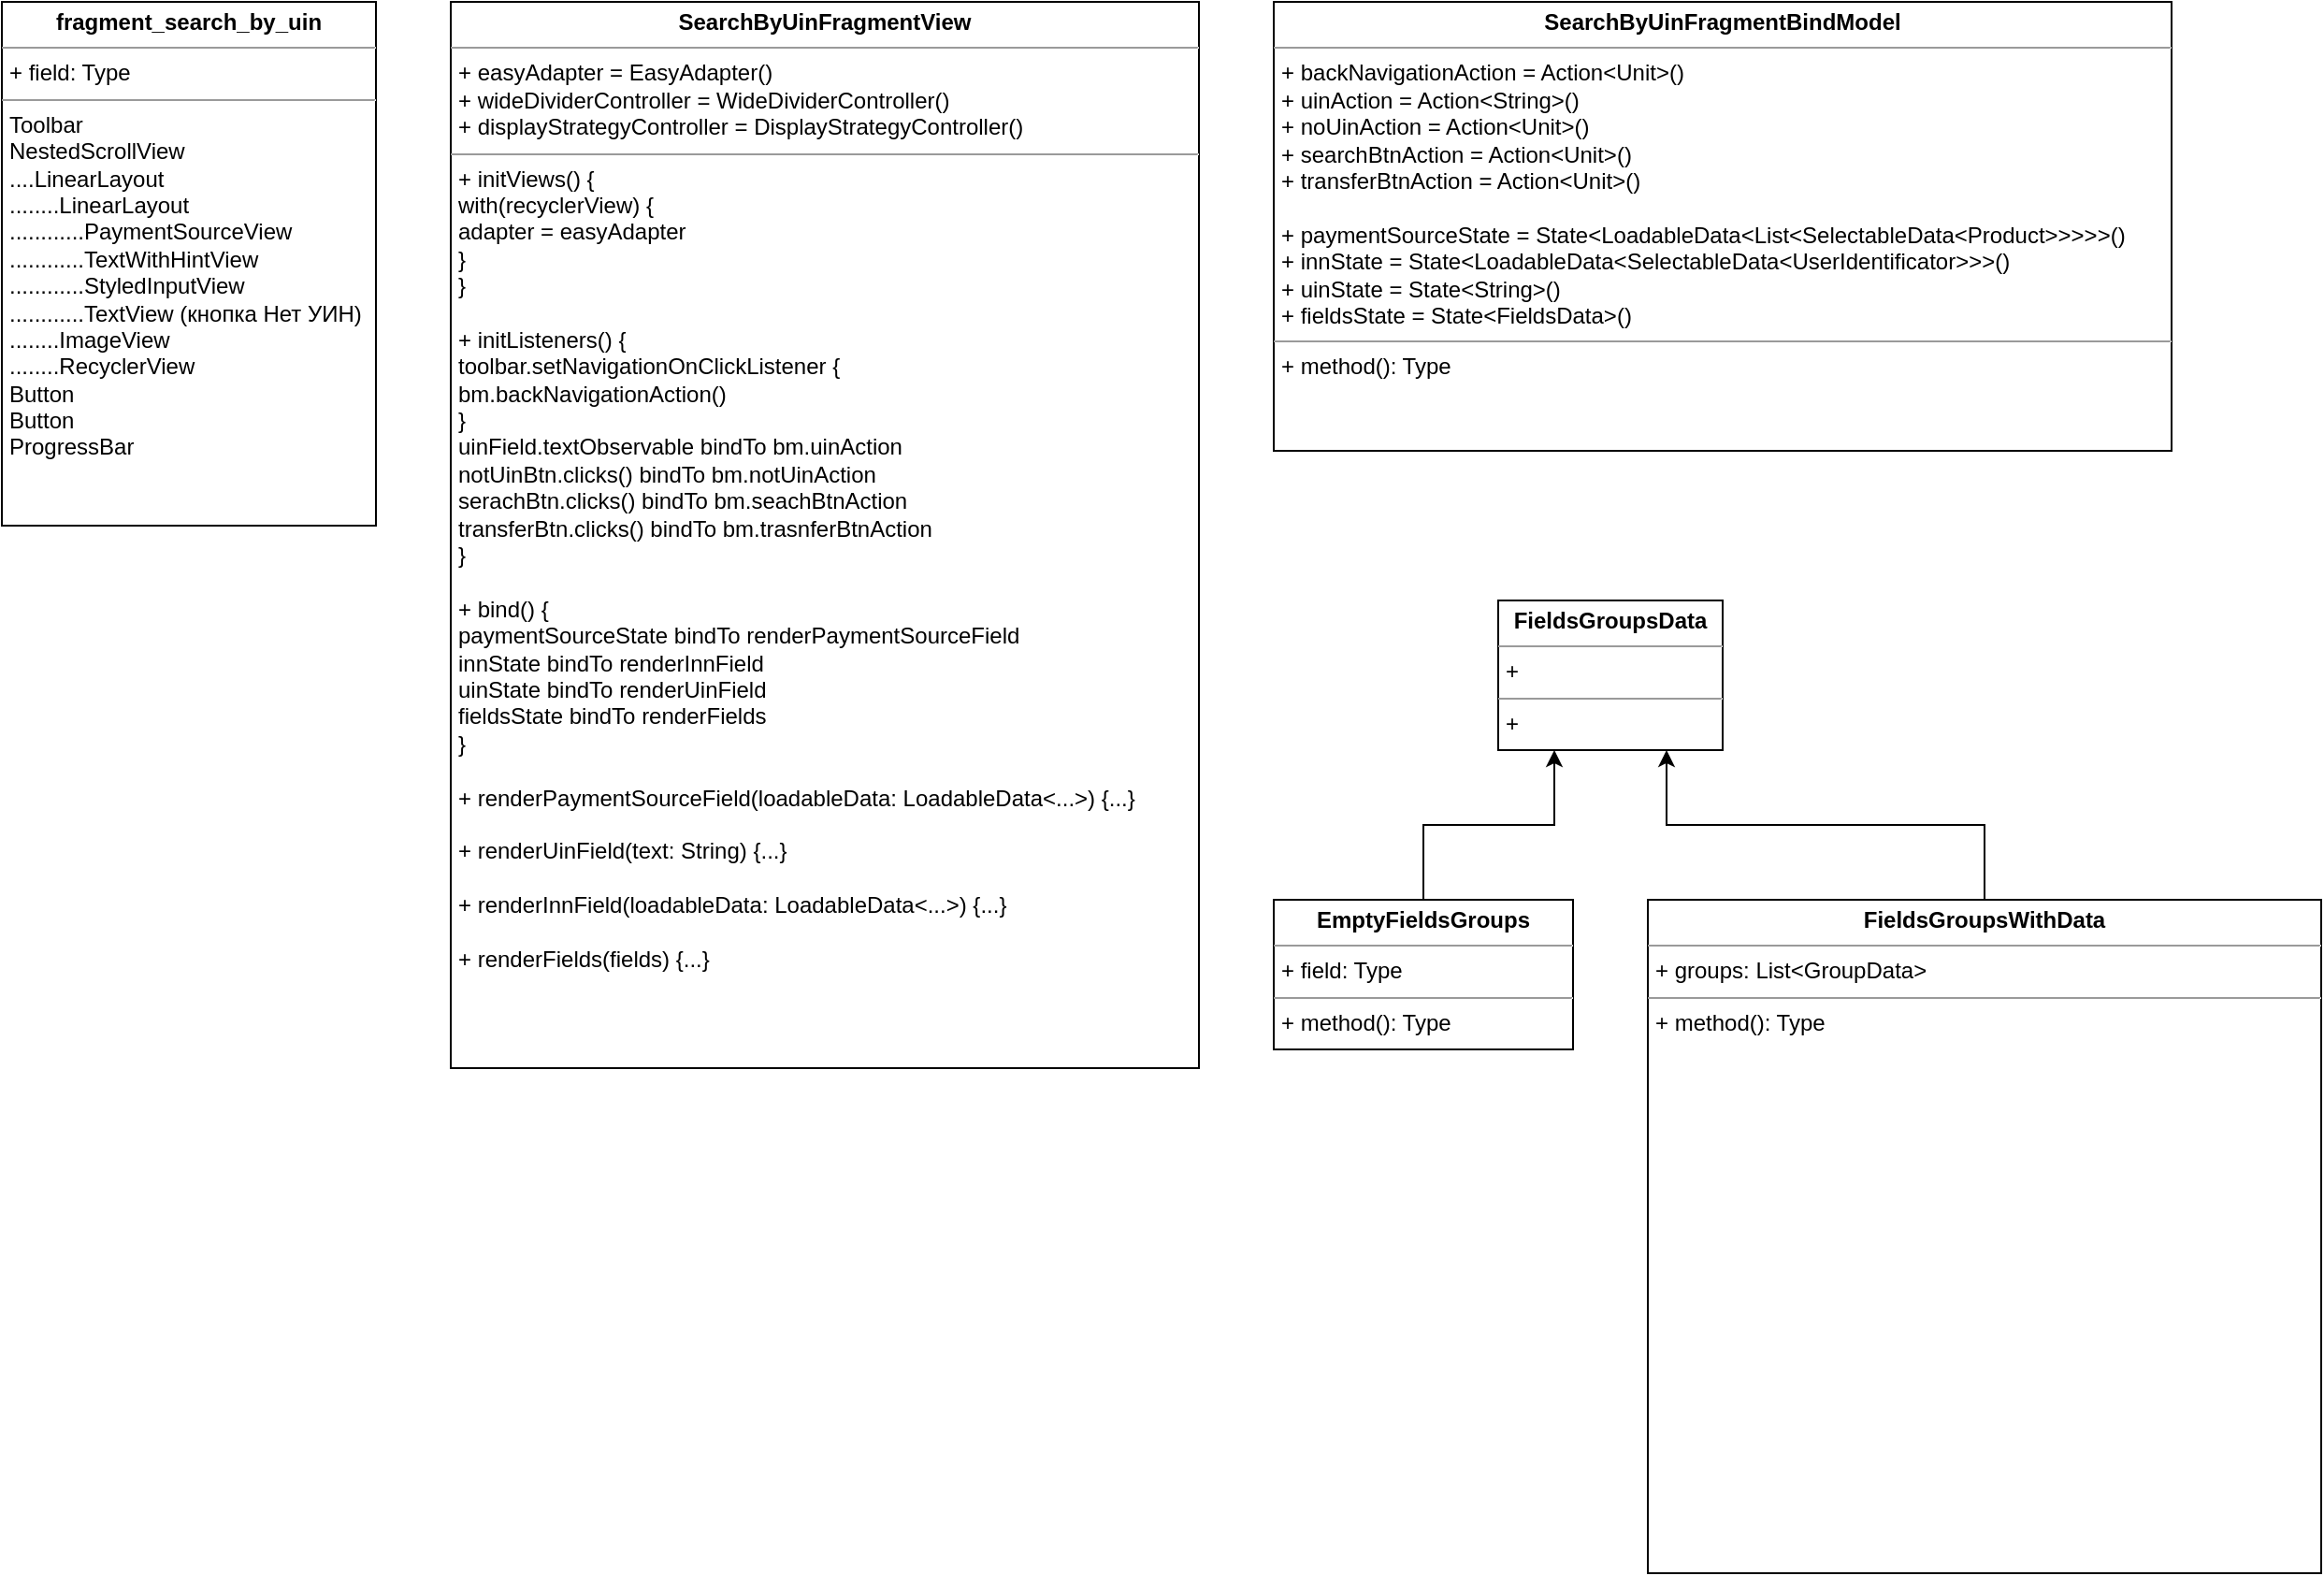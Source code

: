 <mxfile version="20.4.0" type="github">
  <diagram id="2Kyve5OttmHKondvkf3b" name="Страница 1">
    <mxGraphModel dx="823" dy="557" grid="1" gridSize="10" guides="1" tooltips="1" connect="1" arrows="1" fold="1" page="1" pageScale="1" pageWidth="827" pageHeight="1169" math="0" shadow="0">
      <root>
        <mxCell id="0" />
        <mxCell id="1" parent="0" />
        <mxCell id="yFQe9bteWks92KJz_tPR-1" value="&lt;p style=&quot;margin:0px;margin-top:4px;text-align:center;&quot;&gt;&lt;b&gt;fragment_search_by_uin&lt;/b&gt;&lt;/p&gt;&lt;hr size=&quot;1&quot;&gt;&lt;p style=&quot;margin:0px;margin-left:4px;&quot;&gt;+ field: Type&lt;/p&gt;&lt;hr size=&quot;1&quot;&gt;&lt;p style=&quot;margin:0px;margin-left:4px;&quot;&gt;Toolbar&lt;/p&gt;&lt;p style=&quot;margin:0px;margin-left:4px;&quot;&gt;NestedScrollView&lt;/p&gt;&lt;p style=&quot;margin:0px;margin-left:4px;&quot;&gt;....LinearLayout&lt;/p&gt;&lt;p style=&quot;margin:0px;margin-left:4px;&quot;&gt;........LinearLayout&lt;br&gt;&lt;/p&gt;&lt;p style=&quot;margin:0px;margin-left:4px;&quot;&gt;............PaymentSourceView&lt;/p&gt;&lt;p style=&quot;margin:0px;margin-left:4px;&quot;&gt;............TextWithHintView&lt;/p&gt;&lt;p style=&quot;margin:0px;margin-left:4px;&quot;&gt;............StyledInputView&lt;/p&gt;&lt;p style=&quot;margin:0px;margin-left:4px;&quot;&gt;............TextView (кнопка Нет УИН)&lt;br&gt;&lt;/p&gt;&lt;p style=&quot;margin:0px;margin-left:4px;&quot;&gt;........ImageView&lt;/p&gt;&lt;p style=&quot;margin:0px;margin-left:4px;&quot;&gt;........RecyclerView&lt;/p&gt;&lt;p style=&quot;margin:0px;margin-left:4px;&quot;&gt;Button&lt;/p&gt;&lt;p style=&quot;margin:0px;margin-left:4px;&quot;&gt;Button&lt;/p&gt;&lt;p style=&quot;margin:0px;margin-left:4px;&quot;&gt;ProgressBar&lt;br&gt;&lt;/p&gt;&lt;p style=&quot;margin:0px;margin-left:4px;&quot;&gt;&lt;br&gt;&lt;/p&gt;" style="verticalAlign=top;align=left;overflow=fill;fontSize=12;fontFamily=Helvetica;html=1;" parent="1" vertex="1">
          <mxGeometry x="80" y="80" width="200" height="280" as="geometry" />
        </mxCell>
        <mxCell id="65-z9aODiT-qtnd0e328-1" value="&lt;p style=&quot;margin:0px;margin-top:4px;text-align:center;&quot;&gt;&lt;b&gt;SearchByUinFragmentView&lt;/b&gt;&lt;/p&gt;&lt;hr size=&quot;1&quot;&gt;&lt;p style=&quot;margin:0px;margin-left:4px;&quot;&gt;+ easyAdapter = EasyAdapter()&lt;/p&gt;&lt;p style=&quot;margin:0px;margin-left:4px;&quot;&gt;+ wideDividerController = WideDividerController()&lt;/p&gt;&lt;p style=&quot;margin:0px;margin-left:4px;&quot;&gt;+ displayStrategyController = DisplayStrategyController()&lt;br&gt;&lt;/p&gt;&lt;hr size=&quot;1&quot;&gt;&lt;p style=&quot;margin:0px;margin-left:4px;&quot;&gt;+ initViews() {&lt;/p&gt;&lt;p style=&quot;margin:0px;margin-left:4px;&quot;&gt;with(recyclerView) {&lt;/p&gt;&lt;p style=&quot;margin:0px;margin-left:4px;&quot;&gt;adapter = easyAdapter&lt;br&gt;&lt;/p&gt;&lt;p style=&quot;margin:0px;margin-left:4px;&quot;&gt;}&lt;br&gt;&lt;/p&gt;&lt;p style=&quot;margin:0px;margin-left:4px;&quot;&gt;}&lt;/p&gt;&lt;p style=&quot;margin:0px;margin-left:4px;&quot;&gt;&lt;br&gt;&lt;/p&gt;&lt;p style=&quot;margin:0px;margin-left:4px;&quot;&gt;+ initListeners() {&lt;/p&gt;&lt;p style=&quot;margin:0px;margin-left:4px;&quot;&gt;toolbar.setNavigationOnClickListener {&lt;/p&gt;&lt;p style=&quot;margin:0px;margin-left:4px;&quot;&gt;bm.backNavigationAction()&lt;br&gt;&lt;/p&gt;&lt;p style=&quot;margin:0px;margin-left:4px;&quot;&gt;}&lt;/p&gt;&lt;p style=&quot;margin:0px;margin-left:4px;&quot;&gt;uinField.textObservable bindTo bm.uinAction&lt;br&gt;&lt;/p&gt;&lt;p style=&quot;margin:0px;margin-left:4px;&quot;&gt;notUinBtn.clicks() bindTo bm.notUinAction&lt;br&gt;&lt;/p&gt;&lt;p style=&quot;margin:0px;margin-left:4px;&quot;&gt;serachBtn.clicks() bindTo bm.seachBtnAction&lt;/p&gt;&lt;p style=&quot;margin:0px;margin-left:4px;&quot;&gt;transferBtn.clicks() bindTo bm.trasnferBtnAction&lt;/p&gt;&lt;p style=&quot;margin:0px;margin-left:4px;&quot;&gt;}&lt;/p&gt;&lt;p style=&quot;margin:0px;margin-left:4px;&quot;&gt;&lt;br&gt;&lt;/p&gt;&lt;p style=&quot;margin:0px;margin-left:4px;&quot;&gt;+ bind() {&lt;/p&gt;&lt;p style=&quot;margin:0px;margin-left:4px;&quot;&gt;paymentSourceState bindTo renderPaymentSourceField&lt;/p&gt;&lt;p style=&quot;margin:0px;margin-left:4px;&quot;&gt;innState bindTo renderInnField&lt;br&gt;&lt;/p&gt;&lt;p style=&quot;margin:0px;margin-left:4px;&quot;&gt;uinState bindTo renderUinField&lt;/p&gt;&lt;p style=&quot;margin:0px;margin-left:4px;&quot;&gt;fieldsState bindTo renderFields&lt;br&gt;&lt;/p&gt;&lt;p style=&quot;margin:0px;margin-left:4px;&quot;&gt;}&lt;/p&gt;&lt;p style=&quot;margin:0px;margin-left:4px;&quot;&gt;&lt;br&gt;&lt;/p&gt;&lt;p style=&quot;margin:0px;margin-left:4px;&quot;&gt;+ renderPaymentSourceField(loadableData: LoadableData&amp;lt;...&amp;gt;) {...}&lt;br&gt;&lt;/p&gt;&lt;p style=&quot;margin:0px;margin-left:4px;&quot;&gt;&lt;br&gt;&lt;/p&gt;&lt;p style=&quot;margin:0px;margin-left:4px;&quot;&gt;+ renderUinField(text: String) {...}&lt;/p&gt;&lt;p style=&quot;margin:0px;margin-left:4px;&quot;&gt;&lt;br&gt;&lt;/p&gt;&lt;p style=&quot;margin:0px;margin-left:4px;&quot;&gt;+ renderInnField(loadableData: LoadableData&amp;lt;...&amp;gt;) {...}&lt;/p&gt;&lt;p style=&quot;margin:0px;margin-left:4px;&quot;&gt;&lt;br&gt;&lt;/p&gt;&lt;p style=&quot;margin:0px;margin-left:4px;&quot;&gt;+ renderFields(fields) {...}&lt;br&gt;&lt;/p&gt;&lt;p style=&quot;margin:0px;margin-left:4px;&quot;&gt;&lt;br&gt;&lt;/p&gt;&lt;p style=&quot;margin:0px;margin-left:4px;&quot;&gt;&lt;br&gt;&lt;/p&gt;" style="verticalAlign=top;align=left;overflow=fill;fontSize=12;fontFamily=Helvetica;html=1;" vertex="1" parent="1">
          <mxGeometry x="320" y="80" width="400" height="570" as="geometry" />
        </mxCell>
        <mxCell id="65-z9aODiT-qtnd0e328-2" value="&lt;p style=&quot;margin:0px;margin-top:4px;text-align:center;&quot;&gt;&lt;b&gt;SearchByUinFragmentBindModel&lt;/b&gt;&lt;/p&gt;&lt;hr size=&quot;1&quot;&gt;&lt;p style=&quot;margin:0px;margin-left:4px;&quot;&gt;+ backNavigationAction = Action&amp;lt;Unit&amp;gt;()&lt;/p&gt;&lt;p style=&quot;margin:0px;margin-left:4px;&quot;&gt;+ uinAction = Action&amp;lt;String&amp;gt;()&lt;br&gt;&lt;/p&gt;&lt;p style=&quot;margin:0px;margin-left:4px;&quot;&gt;+ noUinAction = Action&amp;lt;Unit&amp;gt;()&lt;br&gt;&lt;/p&gt;&lt;p style=&quot;margin:0px;margin-left:4px;&quot;&gt;+ searchBtnAction = Action&amp;lt;Unit&amp;gt;()&lt;/p&gt;&lt;p style=&quot;margin:0px;margin-left:4px;&quot;&gt;+ transferBtnAction = Action&amp;lt;Unit&amp;gt;()&lt;/p&gt;&lt;p style=&quot;margin:0px;margin-left:4px;&quot;&gt;&lt;br&gt;&lt;/p&gt;&lt;p style=&quot;margin:0px;margin-left:4px;&quot;&gt;+ paymentSourceState = State&amp;lt;LoadableData&amp;lt;List&amp;lt;SelectableData&amp;lt;Product&amp;gt;&amp;gt;&amp;gt;&amp;gt;&amp;gt;()&lt;/p&gt;&lt;p style=&quot;margin:0px;margin-left:4px;&quot;&gt;+ innState = State&amp;lt;LoadableData&amp;lt;SelectableData&amp;lt;UserIdentificator&amp;gt;&amp;gt;&amp;gt;()&lt;/p&gt;&lt;p style=&quot;margin:0px;margin-left:4px;&quot;&gt;+ uinState = State&amp;lt;String&amp;gt;()&lt;/p&gt;&lt;p style=&quot;margin:0px;margin-left:4px;&quot;&gt;+ fieldsState = State&amp;lt;FieldsData&amp;gt;()&lt;br&gt;&lt;/p&gt;&lt;hr size=&quot;1&quot;&gt;&lt;p style=&quot;margin:0px;margin-left:4px;&quot;&gt;+ method(): Type&lt;/p&gt;" style="verticalAlign=top;align=left;overflow=fill;fontSize=12;fontFamily=Helvetica;html=1;" vertex="1" parent="1">
          <mxGeometry x="760" y="80" width="480" height="240" as="geometry" />
        </mxCell>
        <mxCell id="65-z9aODiT-qtnd0e328-3" value="&lt;p style=&quot;margin:0px;margin-top:4px;text-align:center;&quot;&gt;&lt;b&gt;FieldsGroupsData&lt;/b&gt;&lt;/p&gt;&lt;hr size=&quot;1&quot;&gt;&lt;p style=&quot;margin:0px;margin-left:4px;&quot;&gt;+ &lt;br&gt;&lt;/p&gt;&lt;hr size=&quot;1&quot;&gt;&lt;p style=&quot;margin:0px;margin-left:4px;&quot;&gt;+ &lt;br&gt;&lt;/p&gt;" style="verticalAlign=top;align=left;overflow=fill;fontSize=12;fontFamily=Helvetica;html=1;" vertex="1" parent="1">
          <mxGeometry x="880" y="400" width="120" height="80" as="geometry" />
        </mxCell>
        <mxCell id="65-z9aODiT-qtnd0e328-6" style="edgeStyle=orthogonalEdgeStyle;rounded=0;orthogonalLoop=1;jettySize=auto;html=1;entryX=0.25;entryY=1;entryDx=0;entryDy=0;" edge="1" parent="1" source="65-z9aODiT-qtnd0e328-4" target="65-z9aODiT-qtnd0e328-3">
          <mxGeometry relative="1" as="geometry" />
        </mxCell>
        <mxCell id="65-z9aODiT-qtnd0e328-4" value="&lt;p style=&quot;margin:0px;margin-top:4px;text-align:center;&quot;&gt;&lt;b&gt;EmptyFieldsGroups&lt;/b&gt;&lt;/p&gt;&lt;hr size=&quot;1&quot;&gt;&lt;p style=&quot;margin:0px;margin-left:4px;&quot;&gt;+ field: Type&lt;/p&gt;&lt;hr size=&quot;1&quot;&gt;&lt;p style=&quot;margin:0px;margin-left:4px;&quot;&gt;+ method(): Type&lt;/p&gt;" style="verticalAlign=top;align=left;overflow=fill;fontSize=12;fontFamily=Helvetica;html=1;" vertex="1" parent="1">
          <mxGeometry x="760" y="560" width="160" height="80" as="geometry" />
        </mxCell>
        <mxCell id="65-z9aODiT-qtnd0e328-7" style="edgeStyle=orthogonalEdgeStyle;rounded=0;orthogonalLoop=1;jettySize=auto;html=1;entryX=0.75;entryY=1;entryDx=0;entryDy=0;" edge="1" parent="1" source="65-z9aODiT-qtnd0e328-5" target="65-z9aODiT-qtnd0e328-3">
          <mxGeometry relative="1" as="geometry" />
        </mxCell>
        <mxCell id="65-z9aODiT-qtnd0e328-5" value="&lt;p style=&quot;margin:0px;margin-top:4px;text-align:center;&quot;&gt;&lt;b&gt;FieldsGroupsWithData&lt;/b&gt;&lt;/p&gt;&lt;hr size=&quot;1&quot;&gt;&lt;p style=&quot;margin:0px;margin-left:4px;&quot;&gt;+ groups: List&amp;lt;GroupData&amp;gt;&lt;br&gt;&lt;/p&gt;&lt;hr size=&quot;1&quot;&gt;&lt;p style=&quot;margin:0px;margin-left:4px;&quot;&gt;+ method(): Type&lt;/p&gt;" style="verticalAlign=top;align=left;overflow=fill;fontSize=12;fontFamily=Helvetica;html=1;" vertex="1" parent="1">
          <mxGeometry x="960" y="560" width="360" height="360" as="geometry" />
        </mxCell>
      </root>
    </mxGraphModel>
  </diagram>
</mxfile>
